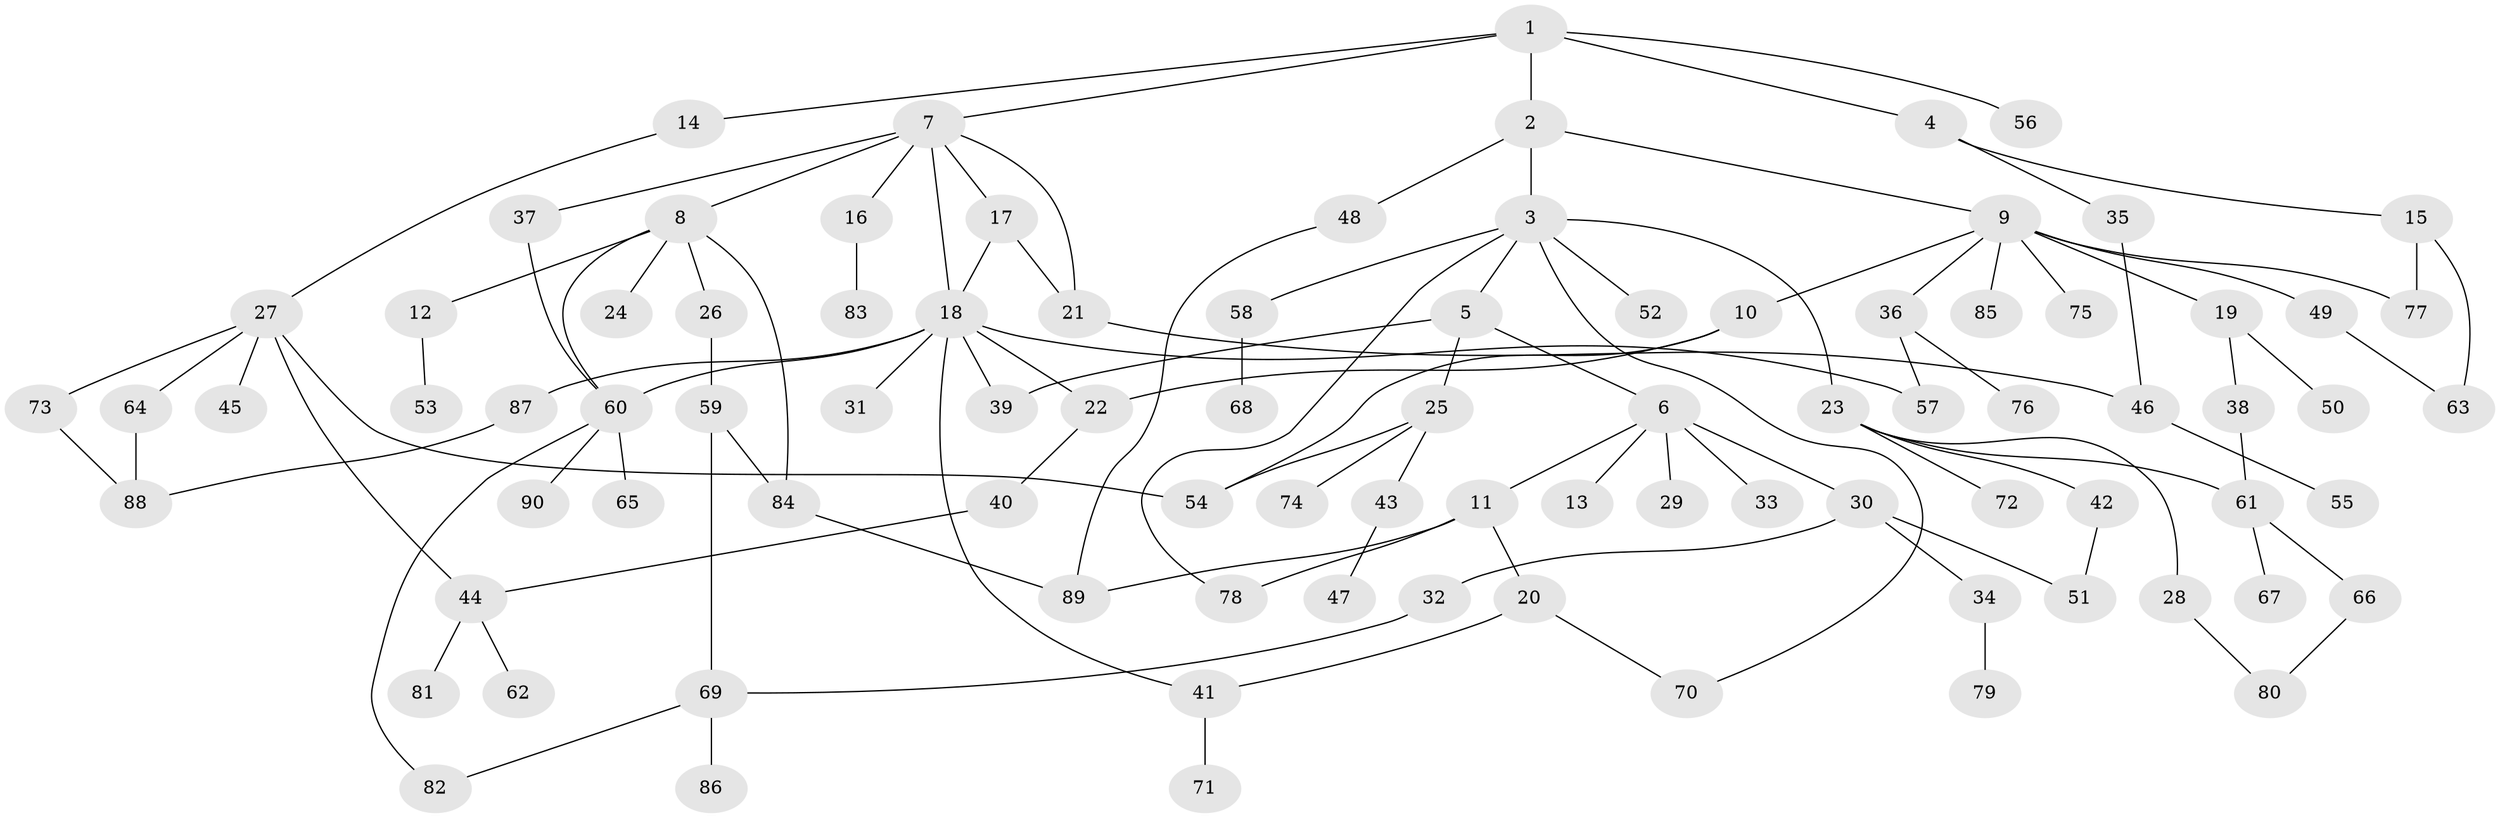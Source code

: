 // coarse degree distribution, {2: 0.39285714285714285, 6: 0.03571428571428571, 4: 0.14285714285714285, 5: 0.14285714285714285, 1: 0.14285714285714285, 3: 0.07142857142857142, 7: 0.07142857142857142}
// Generated by graph-tools (version 1.1) at 2025/36/03/04/25 23:36:12]
// undirected, 90 vertices, 115 edges
graph export_dot {
  node [color=gray90,style=filled];
  1;
  2;
  3;
  4;
  5;
  6;
  7;
  8;
  9;
  10;
  11;
  12;
  13;
  14;
  15;
  16;
  17;
  18;
  19;
  20;
  21;
  22;
  23;
  24;
  25;
  26;
  27;
  28;
  29;
  30;
  31;
  32;
  33;
  34;
  35;
  36;
  37;
  38;
  39;
  40;
  41;
  42;
  43;
  44;
  45;
  46;
  47;
  48;
  49;
  50;
  51;
  52;
  53;
  54;
  55;
  56;
  57;
  58;
  59;
  60;
  61;
  62;
  63;
  64;
  65;
  66;
  67;
  68;
  69;
  70;
  71;
  72;
  73;
  74;
  75;
  76;
  77;
  78;
  79;
  80;
  81;
  82;
  83;
  84;
  85;
  86;
  87;
  88;
  89;
  90;
  1 -- 2;
  1 -- 4;
  1 -- 7;
  1 -- 14;
  1 -- 56;
  2 -- 3;
  2 -- 9;
  2 -- 48;
  3 -- 5;
  3 -- 23;
  3 -- 52;
  3 -- 58;
  3 -- 70;
  3 -- 78;
  4 -- 15;
  4 -- 35;
  5 -- 6;
  5 -- 25;
  5 -- 39;
  6 -- 11;
  6 -- 13;
  6 -- 29;
  6 -- 30;
  6 -- 33;
  7 -- 8;
  7 -- 16;
  7 -- 17;
  7 -- 18;
  7 -- 21;
  7 -- 37;
  8 -- 12;
  8 -- 24;
  8 -- 26;
  8 -- 60;
  8 -- 84;
  9 -- 10;
  9 -- 19;
  9 -- 36;
  9 -- 49;
  9 -- 75;
  9 -- 85;
  9 -- 77;
  10 -- 22;
  10 -- 54;
  11 -- 20;
  11 -- 78;
  11 -- 89;
  12 -- 53;
  14 -- 27;
  15 -- 63;
  15 -- 77;
  16 -- 83;
  17 -- 21;
  17 -- 18;
  18 -- 22;
  18 -- 31;
  18 -- 41;
  18 -- 57;
  18 -- 87;
  18 -- 60;
  18 -- 39;
  19 -- 38;
  19 -- 50;
  20 -- 70;
  20 -- 41;
  21 -- 46;
  22 -- 40;
  23 -- 28;
  23 -- 42;
  23 -- 72;
  23 -- 61;
  25 -- 43;
  25 -- 54;
  25 -- 74;
  26 -- 59;
  27 -- 45;
  27 -- 64;
  27 -- 73;
  27 -- 54;
  27 -- 44;
  28 -- 80;
  30 -- 32;
  30 -- 34;
  30 -- 51;
  32 -- 69;
  34 -- 79;
  35 -- 46;
  36 -- 76;
  36 -- 57;
  37 -- 60;
  38 -- 61;
  40 -- 44;
  41 -- 71;
  42 -- 51;
  43 -- 47;
  44 -- 62;
  44 -- 81;
  46 -- 55;
  48 -- 89;
  49 -- 63;
  58 -- 68;
  59 -- 69;
  59 -- 84;
  60 -- 65;
  60 -- 90;
  60 -- 82;
  61 -- 66;
  61 -- 67;
  64 -- 88;
  66 -- 80;
  69 -- 82;
  69 -- 86;
  73 -- 88;
  84 -- 89;
  87 -- 88;
}
